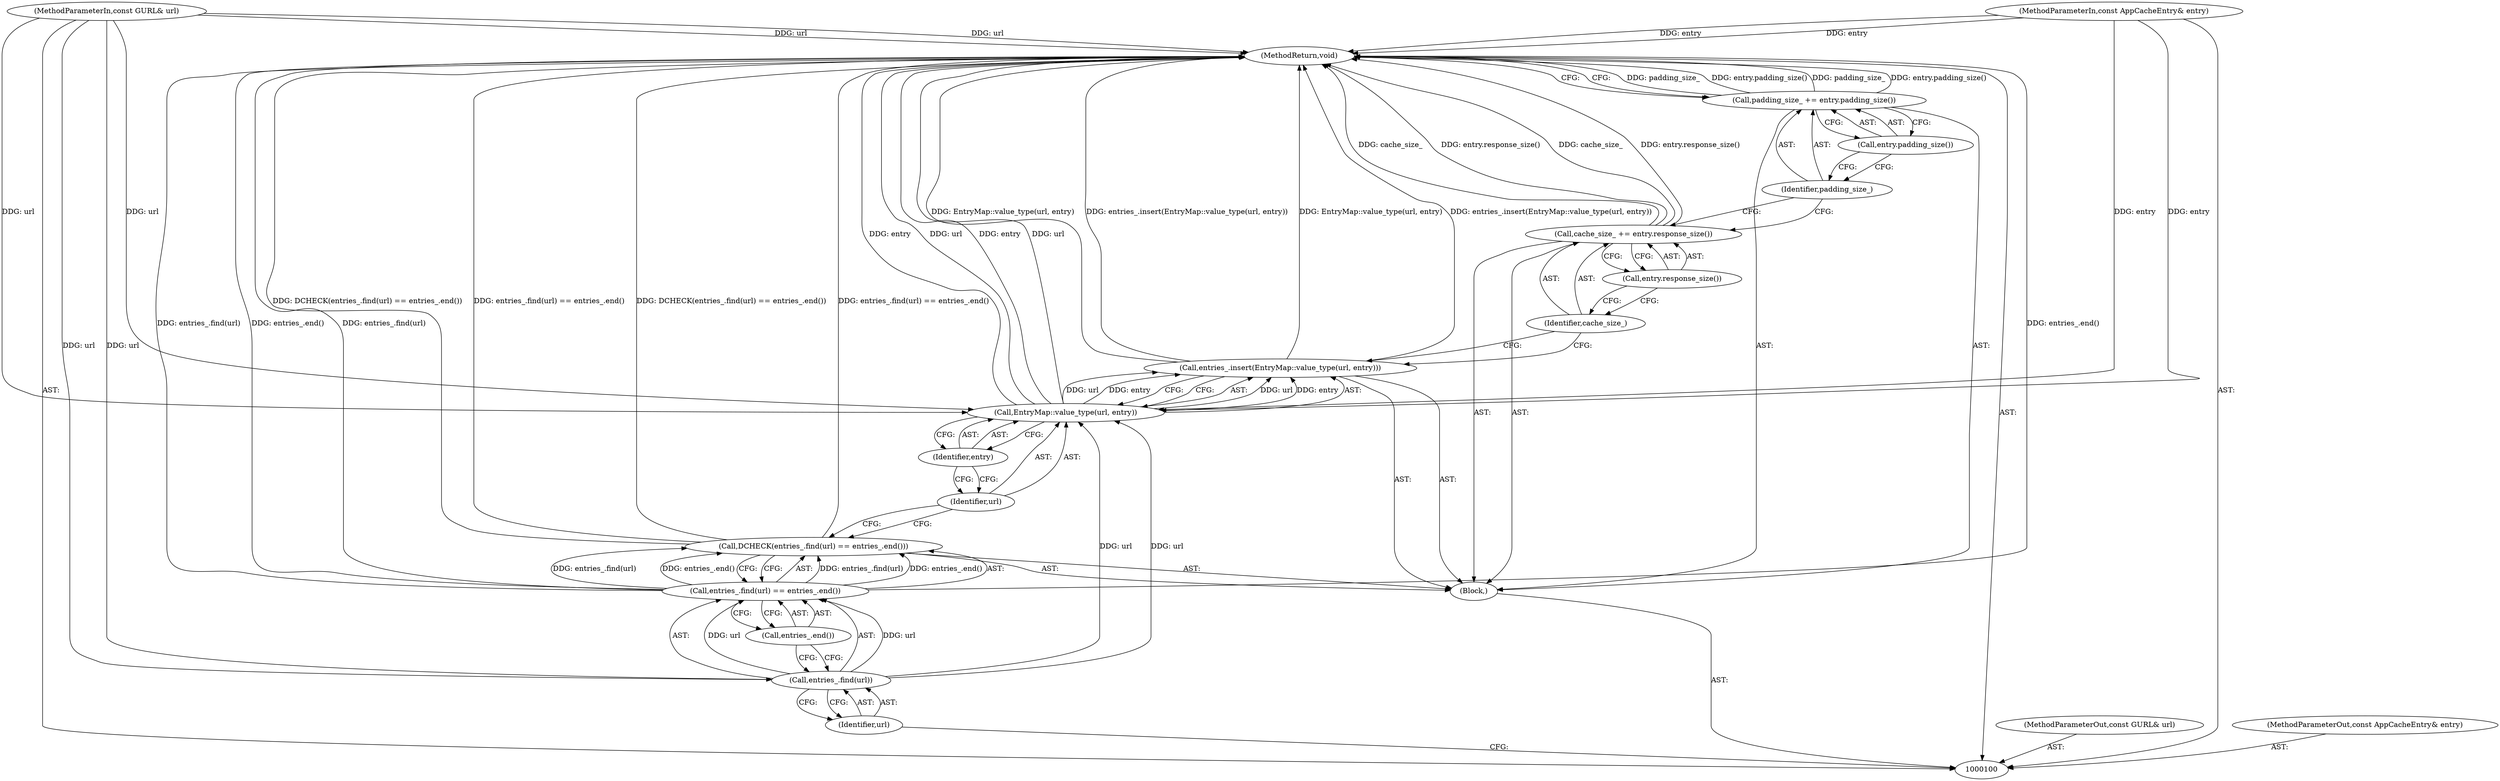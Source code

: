 digraph "0_Chrome_04aaacb936a08d70862d6d9d7e8354721ae46be8" {
"1000119" [label="(MethodReturn,void)"];
"1000101" [label="(MethodParameterIn,const GURL& url)"];
"1000161" [label="(MethodParameterOut,const GURL& url)"];
"1000102" [label="(MethodParameterIn,const AppCacheEntry& entry)"];
"1000162" [label="(MethodParameterOut,const AppCacheEntry& entry)"];
"1000103" [label="(Block,)"];
"1000105" [label="(Call,entries_.find(url) == entries_.end())"];
"1000106" [label="(Call,entries_.find(url))"];
"1000107" [label="(Identifier,url)"];
"1000104" [label="(Call,DCHECK(entries_.find(url) == entries_.end()))"];
"1000108" [label="(Call,entries_.end())"];
"1000110" [label="(Call,EntryMap::value_type(url, entry))"];
"1000109" [label="(Call,entries_.insert(EntryMap::value_type(url, entry)))"];
"1000111" [label="(Identifier,url)"];
"1000112" [label="(Identifier,entry)"];
"1000115" [label="(Call,entry.response_size())"];
"1000113" [label="(Call,cache_size_ += entry.response_size())"];
"1000114" [label="(Identifier,cache_size_)"];
"1000118" [label="(Call,entry.padding_size())"];
"1000116" [label="(Call,padding_size_ += entry.padding_size())"];
"1000117" [label="(Identifier,padding_size_)"];
"1000119" -> "1000100"  [label="AST: "];
"1000119" -> "1000116"  [label="CFG: "];
"1000116" -> "1000119"  [label="DDG: padding_size_"];
"1000116" -> "1000119"  [label="DDG: entry.padding_size()"];
"1000105" -> "1000119"  [label="DDG: entries_.end()"];
"1000105" -> "1000119"  [label="DDG: entries_.find(url)"];
"1000104" -> "1000119"  [label="DDG: DCHECK(entries_.find(url) == entries_.end())"];
"1000104" -> "1000119"  [label="DDG: entries_.find(url) == entries_.end()"];
"1000113" -> "1000119"  [label="DDG: cache_size_"];
"1000113" -> "1000119"  [label="DDG: entry.response_size()"];
"1000102" -> "1000119"  [label="DDG: entry"];
"1000110" -> "1000119"  [label="DDG: entry"];
"1000110" -> "1000119"  [label="DDG: url"];
"1000101" -> "1000119"  [label="DDG: url"];
"1000109" -> "1000119"  [label="DDG: EntryMap::value_type(url, entry)"];
"1000109" -> "1000119"  [label="DDG: entries_.insert(EntryMap::value_type(url, entry))"];
"1000101" -> "1000100"  [label="AST: "];
"1000101" -> "1000119"  [label="DDG: url"];
"1000101" -> "1000106"  [label="DDG: url"];
"1000101" -> "1000110"  [label="DDG: url"];
"1000161" -> "1000100"  [label="AST: "];
"1000102" -> "1000100"  [label="AST: "];
"1000102" -> "1000119"  [label="DDG: entry"];
"1000102" -> "1000110"  [label="DDG: entry"];
"1000162" -> "1000100"  [label="AST: "];
"1000103" -> "1000100"  [label="AST: "];
"1000104" -> "1000103"  [label="AST: "];
"1000109" -> "1000103"  [label="AST: "];
"1000113" -> "1000103"  [label="AST: "];
"1000116" -> "1000103"  [label="AST: "];
"1000105" -> "1000104"  [label="AST: "];
"1000105" -> "1000108"  [label="CFG: "];
"1000106" -> "1000105"  [label="AST: "];
"1000108" -> "1000105"  [label="AST: "];
"1000104" -> "1000105"  [label="CFG: "];
"1000105" -> "1000119"  [label="DDG: entries_.end()"];
"1000105" -> "1000119"  [label="DDG: entries_.find(url)"];
"1000105" -> "1000104"  [label="DDG: entries_.find(url)"];
"1000105" -> "1000104"  [label="DDG: entries_.end()"];
"1000106" -> "1000105"  [label="DDG: url"];
"1000106" -> "1000105"  [label="AST: "];
"1000106" -> "1000107"  [label="CFG: "];
"1000107" -> "1000106"  [label="AST: "];
"1000108" -> "1000106"  [label="CFG: "];
"1000106" -> "1000105"  [label="DDG: url"];
"1000101" -> "1000106"  [label="DDG: url"];
"1000106" -> "1000110"  [label="DDG: url"];
"1000107" -> "1000106"  [label="AST: "];
"1000107" -> "1000100"  [label="CFG: "];
"1000106" -> "1000107"  [label="CFG: "];
"1000104" -> "1000103"  [label="AST: "];
"1000104" -> "1000105"  [label="CFG: "];
"1000105" -> "1000104"  [label="AST: "];
"1000111" -> "1000104"  [label="CFG: "];
"1000104" -> "1000119"  [label="DDG: DCHECK(entries_.find(url) == entries_.end())"];
"1000104" -> "1000119"  [label="DDG: entries_.find(url) == entries_.end()"];
"1000105" -> "1000104"  [label="DDG: entries_.find(url)"];
"1000105" -> "1000104"  [label="DDG: entries_.end()"];
"1000108" -> "1000105"  [label="AST: "];
"1000108" -> "1000106"  [label="CFG: "];
"1000105" -> "1000108"  [label="CFG: "];
"1000110" -> "1000109"  [label="AST: "];
"1000110" -> "1000112"  [label="CFG: "];
"1000111" -> "1000110"  [label="AST: "];
"1000112" -> "1000110"  [label="AST: "];
"1000109" -> "1000110"  [label="CFG: "];
"1000110" -> "1000119"  [label="DDG: entry"];
"1000110" -> "1000119"  [label="DDG: url"];
"1000110" -> "1000109"  [label="DDG: url"];
"1000110" -> "1000109"  [label="DDG: entry"];
"1000106" -> "1000110"  [label="DDG: url"];
"1000101" -> "1000110"  [label="DDG: url"];
"1000102" -> "1000110"  [label="DDG: entry"];
"1000109" -> "1000103"  [label="AST: "];
"1000109" -> "1000110"  [label="CFG: "];
"1000110" -> "1000109"  [label="AST: "];
"1000114" -> "1000109"  [label="CFG: "];
"1000109" -> "1000119"  [label="DDG: EntryMap::value_type(url, entry)"];
"1000109" -> "1000119"  [label="DDG: entries_.insert(EntryMap::value_type(url, entry))"];
"1000110" -> "1000109"  [label="DDG: url"];
"1000110" -> "1000109"  [label="DDG: entry"];
"1000111" -> "1000110"  [label="AST: "];
"1000111" -> "1000104"  [label="CFG: "];
"1000112" -> "1000111"  [label="CFG: "];
"1000112" -> "1000110"  [label="AST: "];
"1000112" -> "1000111"  [label="CFG: "];
"1000110" -> "1000112"  [label="CFG: "];
"1000115" -> "1000113"  [label="AST: "];
"1000115" -> "1000114"  [label="CFG: "];
"1000113" -> "1000115"  [label="CFG: "];
"1000113" -> "1000103"  [label="AST: "];
"1000113" -> "1000115"  [label="CFG: "];
"1000114" -> "1000113"  [label="AST: "];
"1000115" -> "1000113"  [label="AST: "];
"1000117" -> "1000113"  [label="CFG: "];
"1000113" -> "1000119"  [label="DDG: cache_size_"];
"1000113" -> "1000119"  [label="DDG: entry.response_size()"];
"1000114" -> "1000113"  [label="AST: "];
"1000114" -> "1000109"  [label="CFG: "];
"1000115" -> "1000114"  [label="CFG: "];
"1000118" -> "1000116"  [label="AST: "];
"1000118" -> "1000117"  [label="CFG: "];
"1000116" -> "1000118"  [label="CFG: "];
"1000116" -> "1000103"  [label="AST: "];
"1000116" -> "1000118"  [label="CFG: "];
"1000117" -> "1000116"  [label="AST: "];
"1000118" -> "1000116"  [label="AST: "];
"1000119" -> "1000116"  [label="CFG: "];
"1000116" -> "1000119"  [label="DDG: padding_size_"];
"1000116" -> "1000119"  [label="DDG: entry.padding_size()"];
"1000117" -> "1000116"  [label="AST: "];
"1000117" -> "1000113"  [label="CFG: "];
"1000118" -> "1000117"  [label="CFG: "];
}
